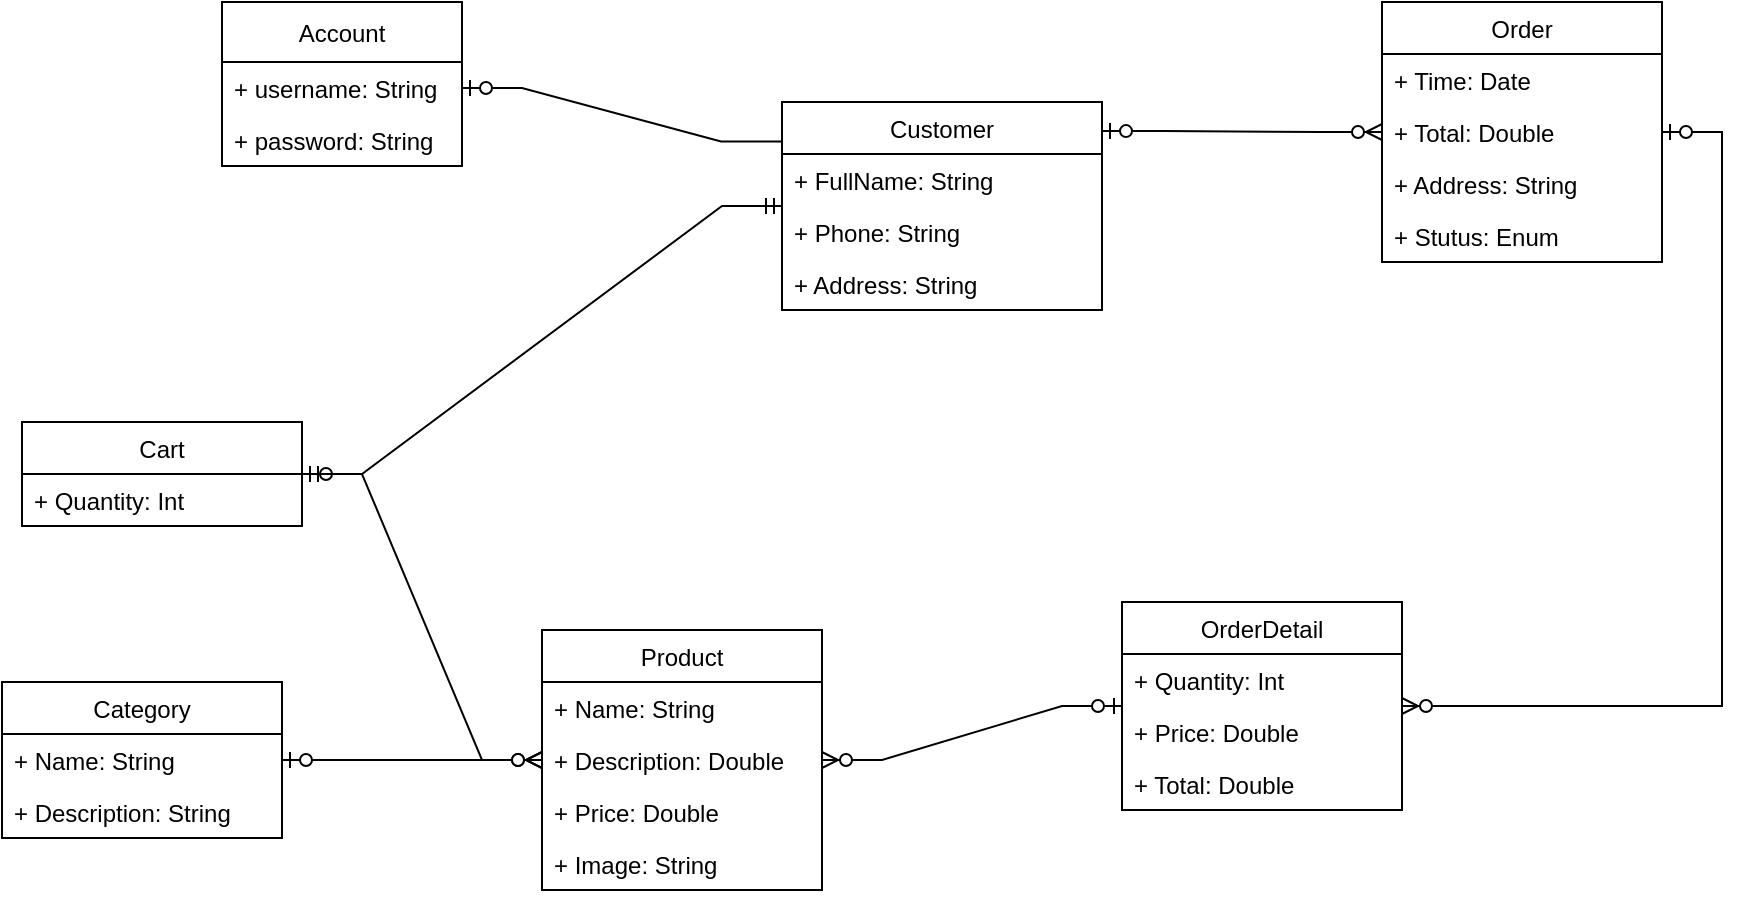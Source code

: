<mxfile version="20.8.23" type="github">
  <diagram name="Trang-1" id="hb8H-oHKi9kYdUg4yuGx">
    <mxGraphModel dx="1050" dy="549" grid="1" gridSize="10" guides="1" tooltips="1" connect="1" arrows="1" fold="1" page="1" pageScale="1" pageWidth="827" pageHeight="1169" math="0" shadow="0">
      <root>
        <mxCell id="0" />
        <mxCell id="1" parent="0" />
        <mxCell id="L0xmg4seuJ0IGc6zBPvJ-1" value="Account" style="swimlane;fontStyle=0;childLayout=stackLayout;horizontal=1;startSize=30;fillColor=none;horizontalStack=0;resizeParent=1;resizeParentMax=0;resizeLast=0;collapsible=1;marginBottom=0;" parent="1" vertex="1">
          <mxGeometry x="120" y="10" width="120" height="82" as="geometry" />
        </mxCell>
        <mxCell id="L0xmg4seuJ0IGc6zBPvJ-2" value="+ username: String" style="text;strokeColor=none;fillColor=none;align=left;verticalAlign=top;spacingLeft=4;spacingRight=4;overflow=hidden;rotatable=0;points=[[0,0.5],[1,0.5]];portConstraint=eastwest;" parent="L0xmg4seuJ0IGc6zBPvJ-1" vertex="1">
          <mxGeometry y="30" width="120" height="26" as="geometry" />
        </mxCell>
        <mxCell id="L0xmg4seuJ0IGc6zBPvJ-3" value="+ password: String" style="text;strokeColor=none;fillColor=none;align=left;verticalAlign=top;spacingLeft=4;spacingRight=4;overflow=hidden;rotatable=0;points=[[0,0.5],[1,0.5]];portConstraint=eastwest;" parent="L0xmg4seuJ0IGc6zBPvJ-1" vertex="1">
          <mxGeometry y="56" width="120" height="26" as="geometry" />
        </mxCell>
        <mxCell id="L0xmg4seuJ0IGc6zBPvJ-12" value="Customer" style="swimlane;fontStyle=0;align=center;verticalAlign=top;childLayout=stackLayout;horizontal=1;startSize=26;horizontalStack=0;resizeParent=1;resizeParentMax=0;resizeLast=0;collapsible=1;marginBottom=0;" parent="1" vertex="1">
          <mxGeometry x="400" y="60" width="160" height="104" as="geometry" />
        </mxCell>
        <mxCell id="L0xmg4seuJ0IGc6zBPvJ-13" value="+ FullName: String" style="text;strokeColor=none;fillColor=none;align=left;verticalAlign=top;spacingLeft=4;spacingRight=4;overflow=hidden;rotatable=0;points=[[0,0.5],[1,0.5]];portConstraint=eastwest;" parent="L0xmg4seuJ0IGc6zBPvJ-12" vertex="1">
          <mxGeometry y="26" width="160" height="26" as="geometry" />
        </mxCell>
        <mxCell id="L0xmg4seuJ0IGc6zBPvJ-17" value="+ Phone: String" style="text;strokeColor=none;fillColor=none;align=left;verticalAlign=top;spacingLeft=4;spacingRight=4;overflow=hidden;rotatable=0;points=[[0,0.5],[1,0.5]];portConstraint=eastwest;" parent="L0xmg4seuJ0IGc6zBPvJ-12" vertex="1">
          <mxGeometry y="52" width="160" height="26" as="geometry" />
        </mxCell>
        <mxCell id="L0xmg4seuJ0IGc6zBPvJ-43" value="+ Address: String" style="text;strokeColor=none;fillColor=none;align=left;verticalAlign=top;spacingLeft=4;spacingRight=4;overflow=hidden;rotatable=0;points=[[0,0.5],[1,0.5]];portConstraint=eastwest;" parent="L0xmg4seuJ0IGc6zBPvJ-12" vertex="1">
          <mxGeometry y="78" width="160" height="26" as="geometry" />
        </mxCell>
        <mxCell id="L0xmg4seuJ0IGc6zBPvJ-22" value="Product" style="swimlane;fontStyle=0;childLayout=stackLayout;horizontal=1;startSize=26;fillColor=none;horizontalStack=0;resizeParent=1;resizeParentMax=0;resizeLast=0;collapsible=1;marginBottom=0;" parent="1" vertex="1">
          <mxGeometry x="280" y="324" width="140" height="130" as="geometry" />
        </mxCell>
        <mxCell id="L0xmg4seuJ0IGc6zBPvJ-23" value="+ Name: String" style="text;strokeColor=none;fillColor=none;align=left;verticalAlign=top;spacingLeft=4;spacingRight=4;overflow=hidden;rotatable=0;points=[[0,0.5],[1,0.5]];portConstraint=eastwest;" parent="L0xmg4seuJ0IGc6zBPvJ-22" vertex="1">
          <mxGeometry y="26" width="140" height="26" as="geometry" />
        </mxCell>
        <mxCell id="L0xmg4seuJ0IGc6zBPvJ-24" value="+ Description: Double" style="text;strokeColor=none;fillColor=none;align=left;verticalAlign=top;spacingLeft=4;spacingRight=4;overflow=hidden;rotatable=0;points=[[0,0.5],[1,0.5]];portConstraint=eastwest;" parent="L0xmg4seuJ0IGc6zBPvJ-22" vertex="1">
          <mxGeometry y="52" width="140" height="26" as="geometry" />
        </mxCell>
        <mxCell id="L0xmg4seuJ0IGc6zBPvJ-25" value="+ Price: Double" style="text;strokeColor=none;fillColor=none;align=left;verticalAlign=top;spacingLeft=4;spacingRight=4;overflow=hidden;rotatable=0;points=[[0,0.5],[1,0.5]];portConstraint=eastwest;" parent="L0xmg4seuJ0IGc6zBPvJ-22" vertex="1">
          <mxGeometry y="78" width="140" height="26" as="geometry" />
        </mxCell>
        <mxCell id="L0xmg4seuJ0IGc6zBPvJ-42" value="+ Image: String" style="text;strokeColor=none;fillColor=none;align=left;verticalAlign=top;spacingLeft=4;spacingRight=4;overflow=hidden;rotatable=0;points=[[0,0.5],[1,0.5]];portConstraint=eastwest;" parent="L0xmg4seuJ0IGc6zBPvJ-22" vertex="1">
          <mxGeometry y="104" width="140" height="26" as="geometry" />
        </mxCell>
        <mxCell id="L0xmg4seuJ0IGc6zBPvJ-26" value="Category" style="swimlane;fontStyle=0;childLayout=stackLayout;horizontal=1;startSize=26;fillColor=none;horizontalStack=0;resizeParent=1;resizeParentMax=0;resizeLast=0;collapsible=1;marginBottom=0;" parent="1" vertex="1">
          <mxGeometry x="10" y="350" width="140" height="78" as="geometry" />
        </mxCell>
        <mxCell id="L0xmg4seuJ0IGc6zBPvJ-27" value="+ Name: String" style="text;strokeColor=none;fillColor=none;align=left;verticalAlign=top;spacingLeft=4;spacingRight=4;overflow=hidden;rotatable=0;points=[[0,0.5],[1,0.5]];portConstraint=eastwest;" parent="L0xmg4seuJ0IGc6zBPvJ-26" vertex="1">
          <mxGeometry y="26" width="140" height="26" as="geometry" />
        </mxCell>
        <mxCell id="L0xmg4seuJ0IGc6zBPvJ-28" value="+ Description: String" style="text;strokeColor=none;fillColor=none;align=left;verticalAlign=top;spacingLeft=4;spacingRight=4;overflow=hidden;rotatable=0;points=[[0,0.5],[1,0.5]];portConstraint=eastwest;" parent="L0xmg4seuJ0IGc6zBPvJ-26" vertex="1">
          <mxGeometry y="52" width="140" height="26" as="geometry" />
        </mxCell>
        <mxCell id="L0xmg4seuJ0IGc6zBPvJ-30" value="Cart" style="swimlane;fontStyle=0;childLayout=stackLayout;horizontal=1;startSize=26;fillColor=none;horizontalStack=0;resizeParent=1;resizeParentMax=0;resizeLast=0;collapsible=1;marginBottom=0;" parent="1" vertex="1">
          <mxGeometry x="20" y="220" width="140" height="52" as="geometry" />
        </mxCell>
        <mxCell id="L0xmg4seuJ0IGc6zBPvJ-31" value="+ Quantity: Int" style="text;strokeColor=none;fillColor=none;align=left;verticalAlign=top;spacingLeft=4;spacingRight=4;overflow=hidden;rotatable=0;points=[[0,0.5],[1,0.5]];portConstraint=eastwest;" parent="L0xmg4seuJ0IGc6zBPvJ-30" vertex="1">
          <mxGeometry y="26" width="140" height="26" as="geometry" />
        </mxCell>
        <mxCell id="L0xmg4seuJ0IGc6zBPvJ-34" value="Order" style="swimlane;fontStyle=0;childLayout=stackLayout;horizontal=1;startSize=26;fillColor=none;horizontalStack=0;resizeParent=1;resizeParentMax=0;resizeLast=0;collapsible=1;marginBottom=0;" parent="1" vertex="1">
          <mxGeometry x="700" y="10" width="140" height="130" as="geometry" />
        </mxCell>
        <mxCell id="L0xmg4seuJ0IGc6zBPvJ-35" value="+ Time: Date" style="text;strokeColor=none;fillColor=none;align=left;verticalAlign=top;spacingLeft=4;spacingRight=4;overflow=hidden;rotatable=0;points=[[0,0.5],[1,0.5]];portConstraint=eastwest;" parent="L0xmg4seuJ0IGc6zBPvJ-34" vertex="1">
          <mxGeometry y="26" width="140" height="26" as="geometry" />
        </mxCell>
        <mxCell id="L0xmg4seuJ0IGc6zBPvJ-36" value="+ Total: Double" style="text;strokeColor=none;fillColor=none;align=left;verticalAlign=top;spacingLeft=4;spacingRight=4;overflow=hidden;rotatable=0;points=[[0,0.5],[1,0.5]];portConstraint=eastwest;" parent="L0xmg4seuJ0IGc6zBPvJ-34" vertex="1">
          <mxGeometry y="52" width="140" height="26" as="geometry" />
        </mxCell>
        <mxCell id="L0xmg4seuJ0IGc6zBPvJ-37" value="+ Address: String" style="text;strokeColor=none;fillColor=none;align=left;verticalAlign=top;spacingLeft=4;spacingRight=4;overflow=hidden;rotatable=0;points=[[0,0.5],[1,0.5]];portConstraint=eastwest;" parent="L0xmg4seuJ0IGc6zBPvJ-34" vertex="1">
          <mxGeometry y="78" width="140" height="26" as="geometry" />
        </mxCell>
        <mxCell id="J5Gvn71jtReAulwepZ1j-1" value="+ Stutus: Enum" style="text;strokeColor=none;fillColor=none;align=left;verticalAlign=top;spacingLeft=4;spacingRight=4;overflow=hidden;rotatable=0;points=[[0,0.5],[1,0.5]];portConstraint=eastwest;" parent="L0xmg4seuJ0IGc6zBPvJ-34" vertex="1">
          <mxGeometry y="104" width="140" height="26" as="geometry" />
        </mxCell>
        <mxCell id="L0xmg4seuJ0IGc6zBPvJ-38" value="OrderDetail" style="swimlane;fontStyle=0;childLayout=stackLayout;horizontal=1;startSize=26;fillColor=none;horizontalStack=0;resizeParent=1;resizeParentMax=0;resizeLast=0;collapsible=1;marginBottom=0;" parent="1" vertex="1">
          <mxGeometry x="570" y="310" width="140" height="104" as="geometry" />
        </mxCell>
        <mxCell id="L0xmg4seuJ0IGc6zBPvJ-39" value="+ Quantity: Int" style="text;strokeColor=none;fillColor=none;align=left;verticalAlign=top;spacingLeft=4;spacingRight=4;overflow=hidden;rotatable=0;points=[[0,0.5],[1,0.5]];portConstraint=eastwest;" parent="L0xmg4seuJ0IGc6zBPvJ-38" vertex="1">
          <mxGeometry y="26" width="140" height="26" as="geometry" />
        </mxCell>
        <mxCell id="L0xmg4seuJ0IGc6zBPvJ-40" value="+ Price: Double" style="text;strokeColor=none;fillColor=none;align=left;verticalAlign=top;spacingLeft=4;spacingRight=4;overflow=hidden;rotatable=0;points=[[0,0.5],[1,0.5]];portConstraint=eastwest;" parent="L0xmg4seuJ0IGc6zBPvJ-38" vertex="1">
          <mxGeometry y="52" width="140" height="26" as="geometry" />
        </mxCell>
        <mxCell id="L0xmg4seuJ0IGc6zBPvJ-41" value="+ Total: Double" style="text;strokeColor=none;fillColor=none;align=left;verticalAlign=top;spacingLeft=4;spacingRight=4;overflow=hidden;rotatable=0;points=[[0,0.5],[1,0.5]];portConstraint=eastwest;" parent="L0xmg4seuJ0IGc6zBPvJ-38" vertex="1">
          <mxGeometry y="78" width="140" height="26" as="geometry" />
        </mxCell>
        <mxCell id="L0xmg4seuJ0IGc6zBPvJ-44" value="" style="edgeStyle=entityRelationEdgeStyle;fontSize=12;html=1;endArrow=ERzeroToOne;endFill=1;rounded=0;exitX=-0.003;exitY=0.19;exitDx=0;exitDy=0;exitPerimeter=0;" parent="1" source="L0xmg4seuJ0IGc6zBPvJ-12" target="L0xmg4seuJ0IGc6zBPvJ-2" edge="1">
          <mxGeometry width="100" height="100" relative="1" as="geometry">
            <mxPoint x="280" y="60" as="sourcePoint" />
            <mxPoint x="460" y="190" as="targetPoint" />
          </mxGeometry>
        </mxCell>
        <mxCell id="L0xmg4seuJ0IGc6zBPvJ-47" value="" style="edgeStyle=entityRelationEdgeStyle;fontSize=12;html=1;endArrow=ERzeroToMany;startArrow=ERzeroToOne;rounded=0;exitX=1;exitY=0.14;exitDx=0;exitDy=0;exitPerimeter=0;" parent="1" source="L0xmg4seuJ0IGc6zBPvJ-12" target="L0xmg4seuJ0IGc6zBPvJ-34" edge="1">
          <mxGeometry width="100" height="100" relative="1" as="geometry">
            <mxPoint x="350" y="272" as="sourcePoint" />
            <mxPoint x="450" y="172" as="targetPoint" />
          </mxGeometry>
        </mxCell>
        <mxCell id="L0xmg4seuJ0IGc6zBPvJ-48" value="" style="edgeStyle=entityRelationEdgeStyle;fontSize=12;html=1;endArrow=ERzeroToMany;startArrow=ERzeroToOne;rounded=0;" parent="1" source="L0xmg4seuJ0IGc6zBPvJ-34" target="L0xmg4seuJ0IGc6zBPvJ-38" edge="1">
          <mxGeometry width="100" height="100" relative="1" as="geometry">
            <mxPoint x="544" y="51" as="sourcePoint" />
            <mxPoint x="730" y="112" as="targetPoint" />
          </mxGeometry>
        </mxCell>
        <mxCell id="L0xmg4seuJ0IGc6zBPvJ-49" value="" style="edgeStyle=entityRelationEdgeStyle;fontSize=12;html=1;endArrow=ERzeroToMany;startArrow=ERzeroToOne;rounded=0;" parent="1" source="L0xmg4seuJ0IGc6zBPvJ-26" target="L0xmg4seuJ0IGc6zBPvJ-22" edge="1">
          <mxGeometry width="100" height="100" relative="1" as="geometry">
            <mxPoint x="440" y="250" as="sourcePoint" />
            <mxPoint x="600" y="260" as="targetPoint" />
          </mxGeometry>
        </mxCell>
        <mxCell id="L0xmg4seuJ0IGc6zBPvJ-50" value="" style="edgeStyle=entityRelationEdgeStyle;fontSize=12;html=1;endArrow=ERzeroToMany;startArrow=ERzeroToOne;rounded=0;" parent="1" source="L0xmg4seuJ0IGc6zBPvJ-38" target="L0xmg4seuJ0IGc6zBPvJ-22" edge="1">
          <mxGeometry width="100" height="100" relative="1" as="geometry">
            <mxPoint x="600" y="220" as="sourcePoint" />
            <mxPoint x="840" y="240" as="targetPoint" />
          </mxGeometry>
        </mxCell>
        <mxCell id="L0xmg4seuJ0IGc6zBPvJ-51" value="" style="edgeStyle=entityRelationEdgeStyle;fontSize=12;html=1;endArrow=ERzeroToMany;startArrow=ERzeroToOne;rounded=0;" parent="1" source="L0xmg4seuJ0IGc6zBPvJ-30" target="L0xmg4seuJ0IGc6zBPvJ-22" edge="1">
          <mxGeometry width="100" height="100" relative="1" as="geometry">
            <mxPoint x="160" y="399" as="sourcePoint" />
            <mxPoint x="290" y="399" as="targetPoint" />
          </mxGeometry>
        </mxCell>
        <mxCell id="Hh30eOg_fe-P5wjX0t9S-1" value="" style="edgeStyle=entityRelationEdgeStyle;fontSize=12;html=1;endArrow=ERmandOne;startArrow=ERmandOne;rounded=0;" parent="1" source="L0xmg4seuJ0IGc6zBPvJ-30" target="L0xmg4seuJ0IGc6zBPvJ-12" edge="1">
          <mxGeometry width="100" height="100" relative="1" as="geometry">
            <mxPoint x="490" y="340" as="sourcePoint" />
            <mxPoint x="590" y="240" as="targetPoint" />
          </mxGeometry>
        </mxCell>
      </root>
    </mxGraphModel>
  </diagram>
</mxfile>

